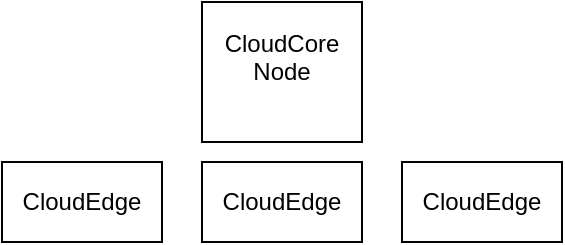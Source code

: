 <mxfile version="22.1.16" type="github">
  <diagram name="Page-1" id="hCD2a95J2nHwVYwFRGq1">
    <mxGraphModel dx="1386" dy="793" grid="1" gridSize="10" guides="1" tooltips="1" connect="1" arrows="1" fold="1" page="1" pageScale="1" pageWidth="850" pageHeight="1100" math="0" shadow="0">
      <root>
        <mxCell id="0" />
        <mxCell id="1" parent="0" />
        <mxCell id="n1zPl6138lG1n-rilKvN-1" value="CloudCore Node&lt;br&gt;&lt;br&gt;" style="rounded=0;whiteSpace=wrap;html=1;" vertex="1" parent="1">
          <mxGeometry x="330" y="230" width="80" height="70" as="geometry" />
        </mxCell>
        <mxCell id="n1zPl6138lG1n-rilKvN-2" value="CloudEdge" style="rounded=0;whiteSpace=wrap;html=1;" vertex="1" parent="1">
          <mxGeometry x="330" y="310" width="80" height="40" as="geometry" />
        </mxCell>
        <mxCell id="n1zPl6138lG1n-rilKvN-3" value="CloudEdge" style="rounded=0;whiteSpace=wrap;html=1;" vertex="1" parent="1">
          <mxGeometry x="230" y="310" width="80" height="40" as="geometry" />
        </mxCell>
        <mxCell id="n1zPl6138lG1n-rilKvN-4" value="CloudEdge" style="rounded=0;whiteSpace=wrap;html=1;" vertex="1" parent="1">
          <mxGeometry x="430" y="310" width="80" height="40" as="geometry" />
        </mxCell>
      </root>
    </mxGraphModel>
  </diagram>
</mxfile>
